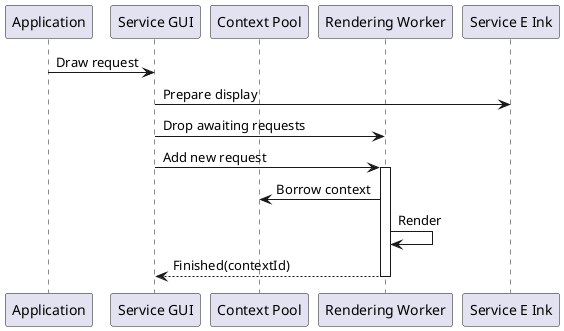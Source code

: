 @startuml
participant "Application" as app
participant "Service GUI" as gui
participant "Context Pool" as pool
participant "Rendering Worker" as worker
participant "Service E Ink" as eink

app -> gui: Draw request
gui -> eink: Prepare display
gui -> worker: Drop awaiting requests
gui -> worker: Add new request
activate worker

worker -> pool: Borrow context
worker -> worker: Render
return Finished(contextId)

@enduml
